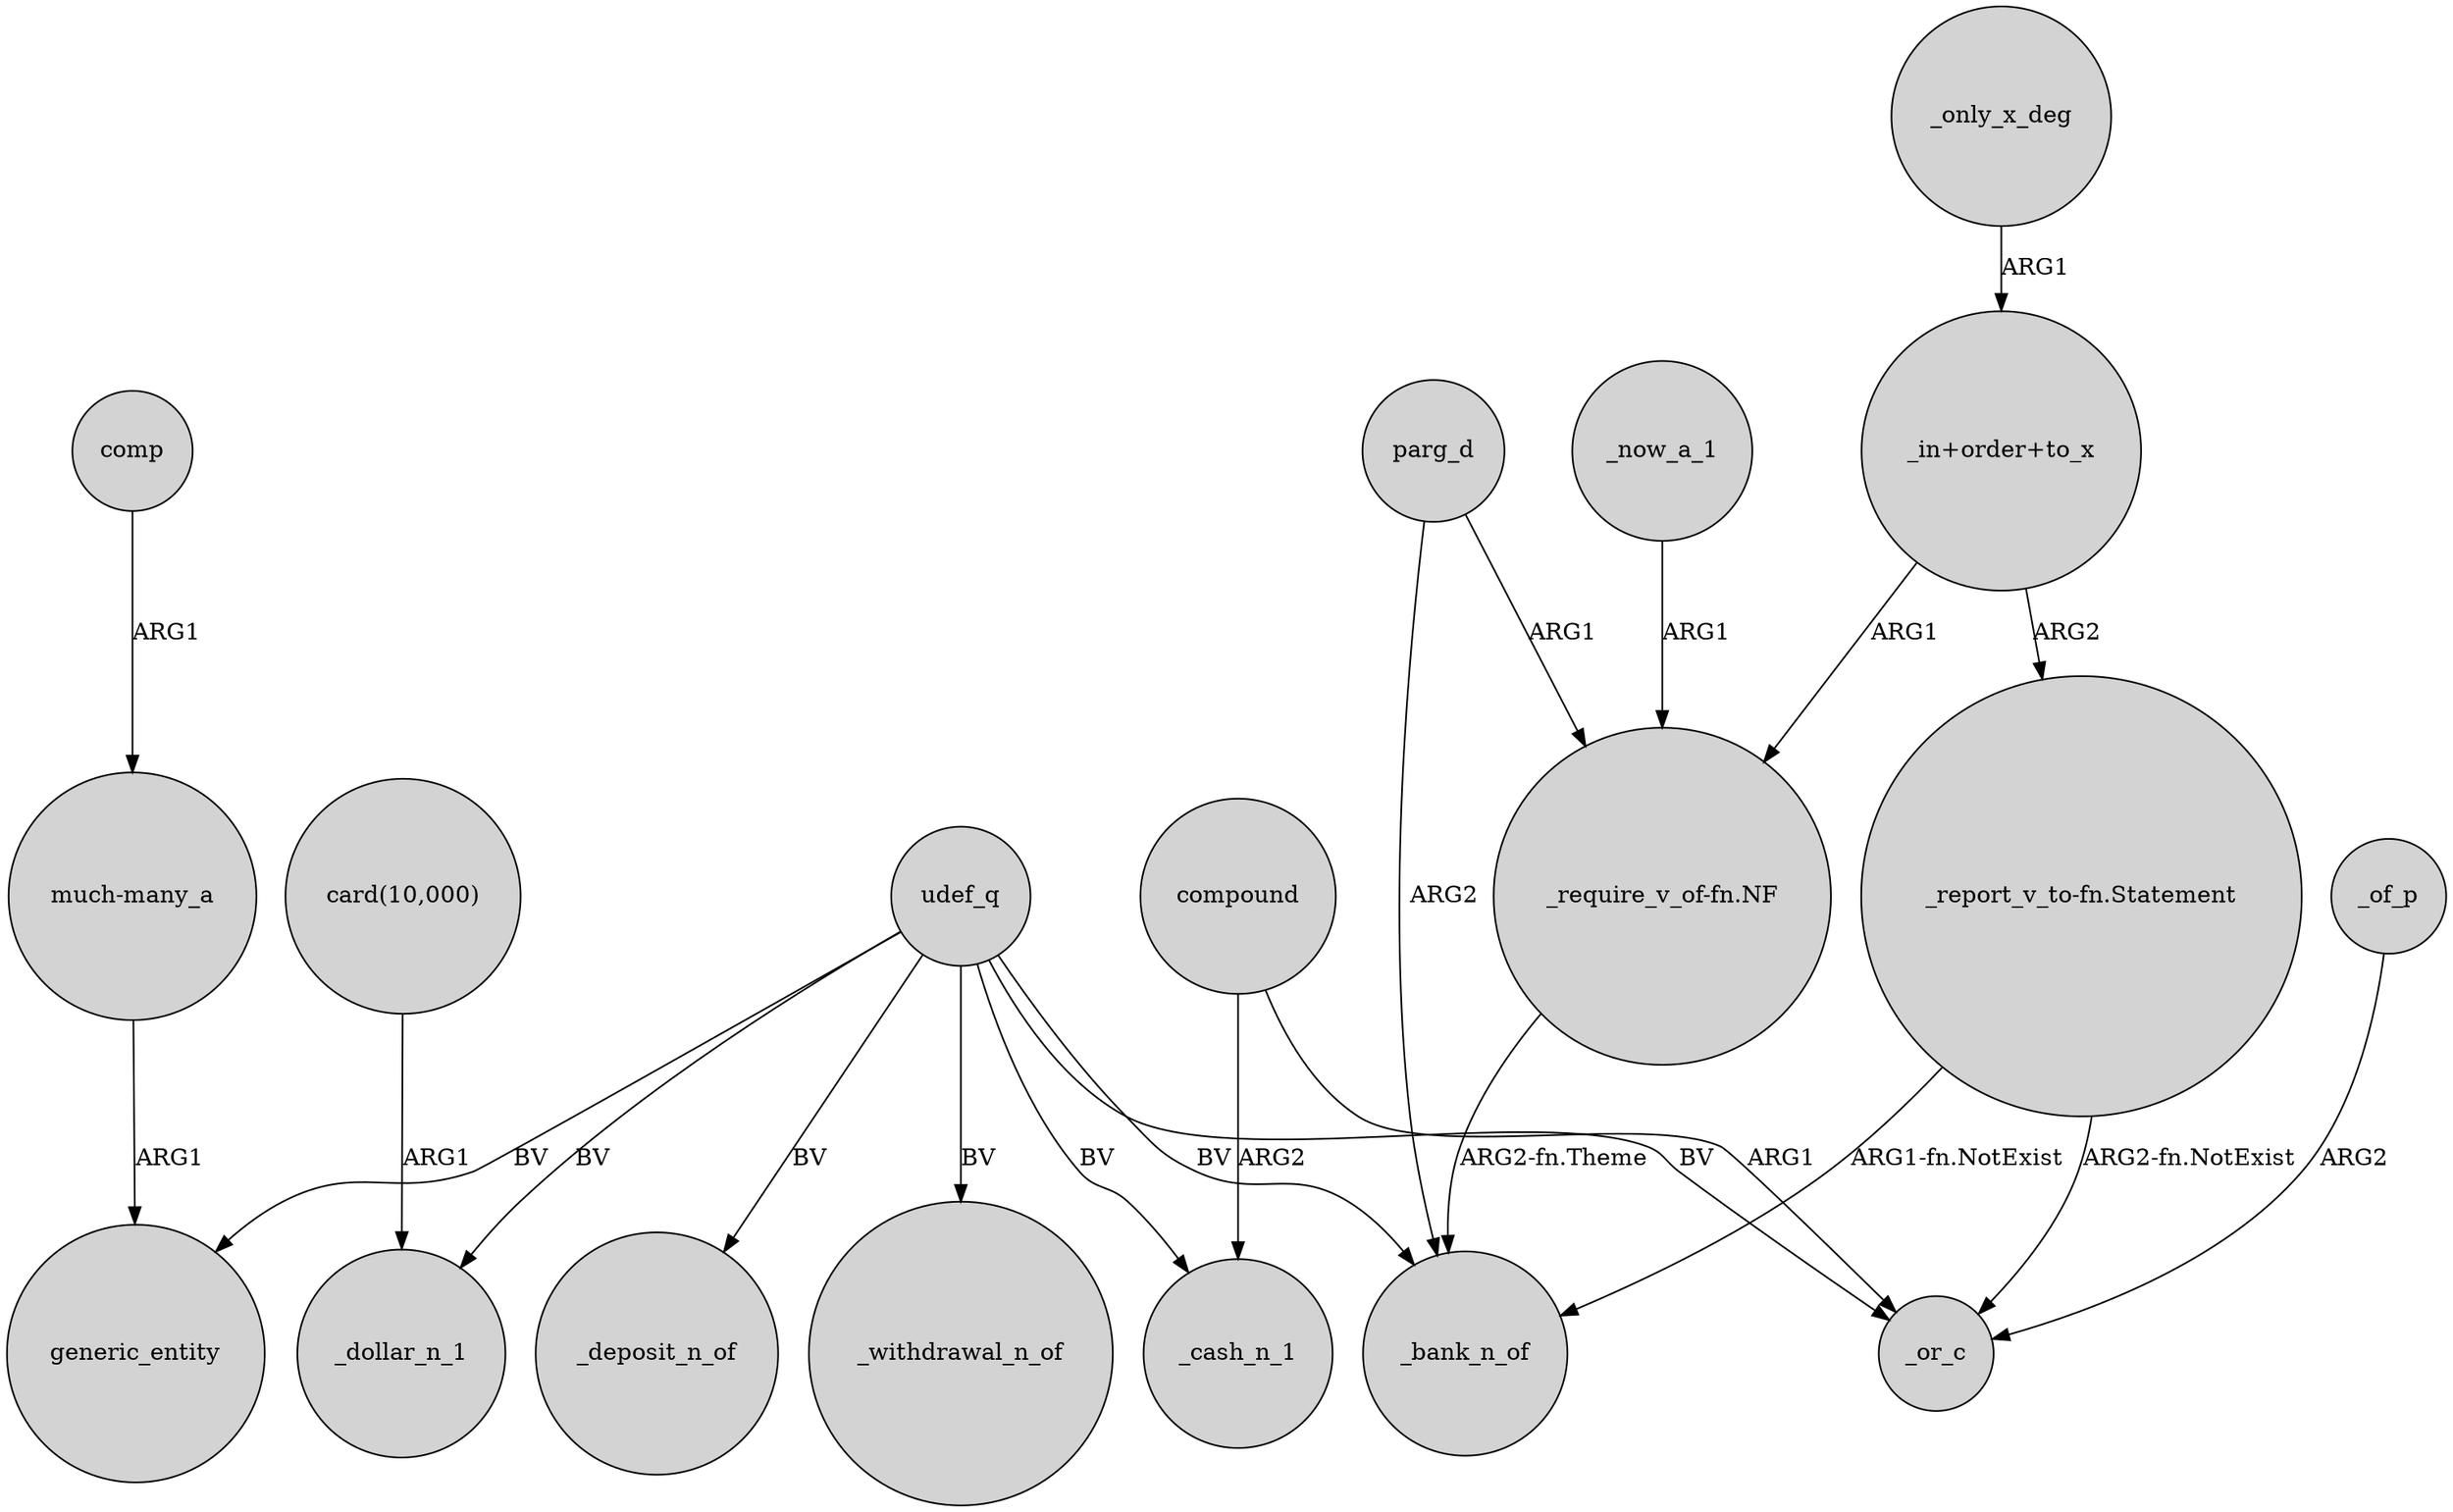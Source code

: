 digraph {
	node [shape=circle style=filled]
	"_require_v_of-fn.NF" -> _bank_n_of [label="ARG2-fn.Theme"]
	udef_q -> generic_entity [label=BV]
	"_in+order+to_x" -> "_require_v_of-fn.NF" [label=ARG1]
	"_report_v_to-fn.Statement" -> _or_c [label="ARG2-fn.NotExist"]
	"much-many_a" -> generic_entity [label=ARG1]
	"_in+order+to_x" -> "_report_v_to-fn.Statement" [label=ARG2]
	udef_q -> _cash_n_1 [label=BV]
	compound -> _or_c [label=ARG1]
	udef_q -> _or_c [label=BV]
	"card(10,000)" -> _dollar_n_1 [label=ARG1]
	parg_d -> _bank_n_of [label=ARG2]
	_only_x_deg -> "_in+order+to_x" [label=ARG1]
	udef_q -> _deposit_n_of [label=BV]
	comp -> "much-many_a" [label=ARG1]
	_of_p -> _or_c [label=ARG2]
	_now_a_1 -> "_require_v_of-fn.NF" [label=ARG1]
	parg_d -> "_require_v_of-fn.NF" [label=ARG1]
	compound -> _cash_n_1 [label=ARG2]
	udef_q -> _bank_n_of [label=BV]
	udef_q -> _withdrawal_n_of [label=BV]
	"_report_v_to-fn.Statement" -> _bank_n_of [label="ARG1-fn.NotExist"]
	udef_q -> _dollar_n_1 [label=BV]
}
